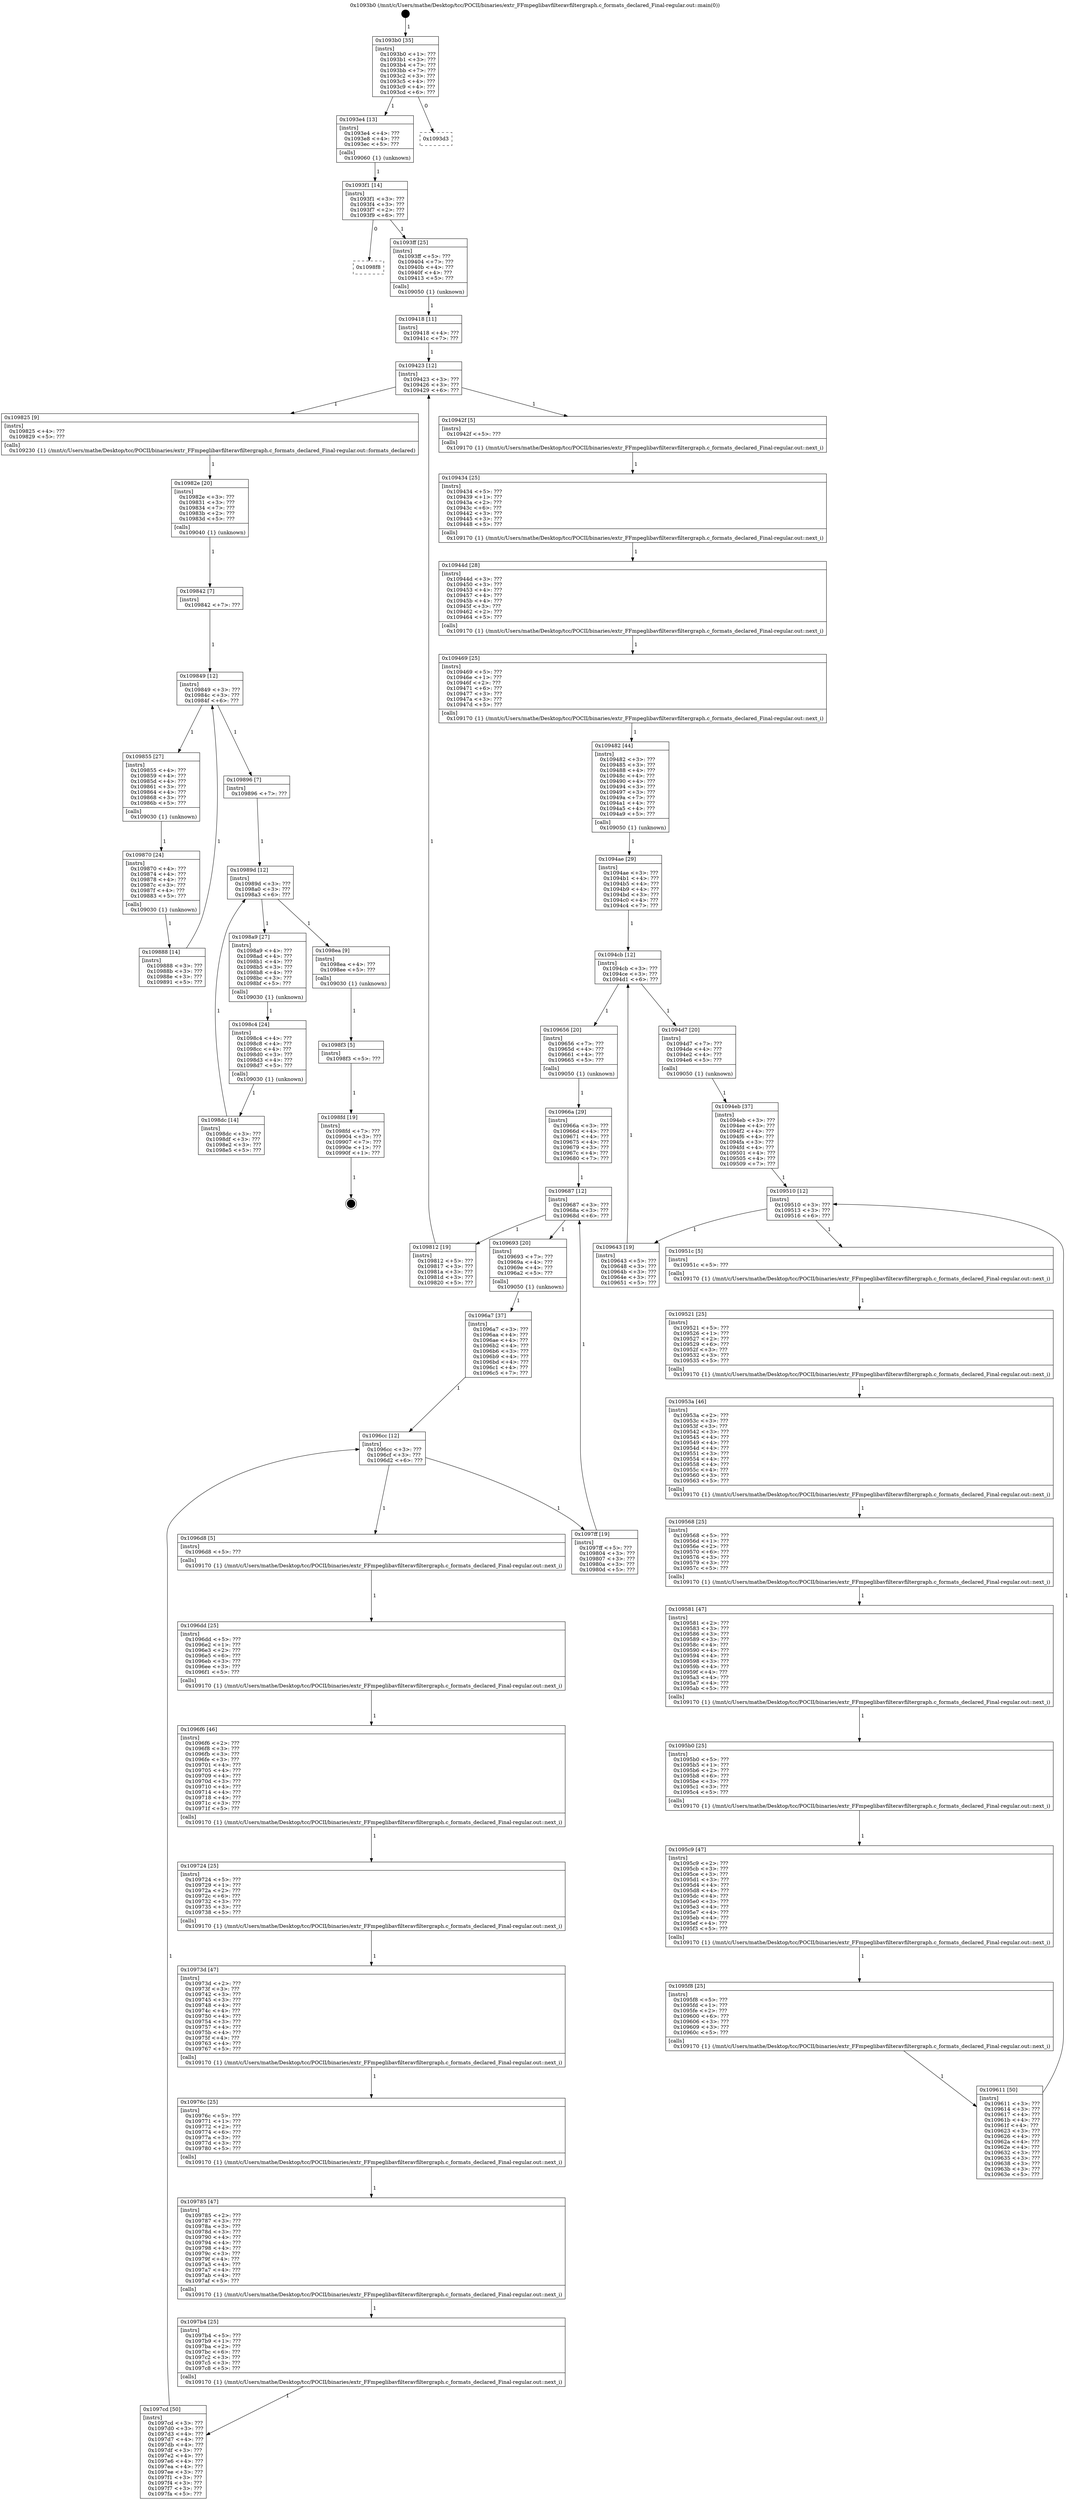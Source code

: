 digraph "0x1093b0" {
  label = "0x1093b0 (/mnt/c/Users/mathe/Desktop/tcc/POCII/binaries/extr_FFmpeglibavfilteravfiltergraph.c_formats_declared_Final-regular.out::main(0))"
  labelloc = "t"
  node[shape=record]

  Entry [label="",width=0.3,height=0.3,shape=circle,fillcolor=black,style=filled]
  "0x1093b0" [label="{
     0x1093b0 [35]\l
     | [instrs]\l
     &nbsp;&nbsp;0x1093b0 \<+1\>: ???\l
     &nbsp;&nbsp;0x1093b1 \<+3\>: ???\l
     &nbsp;&nbsp;0x1093b4 \<+7\>: ???\l
     &nbsp;&nbsp;0x1093bb \<+7\>: ???\l
     &nbsp;&nbsp;0x1093c2 \<+3\>: ???\l
     &nbsp;&nbsp;0x1093c5 \<+4\>: ???\l
     &nbsp;&nbsp;0x1093c9 \<+4\>: ???\l
     &nbsp;&nbsp;0x1093cd \<+6\>: ???\l
  }"]
  "0x1093e4" [label="{
     0x1093e4 [13]\l
     | [instrs]\l
     &nbsp;&nbsp;0x1093e4 \<+4\>: ???\l
     &nbsp;&nbsp;0x1093e8 \<+4\>: ???\l
     &nbsp;&nbsp;0x1093ec \<+5\>: ???\l
     | [calls]\l
     &nbsp;&nbsp;0x109060 \{1\} (unknown)\l
  }"]
  "0x1093d3" [label="{
     0x1093d3\l
  }", style=dashed]
  "0x1093f1" [label="{
     0x1093f1 [14]\l
     | [instrs]\l
     &nbsp;&nbsp;0x1093f1 \<+3\>: ???\l
     &nbsp;&nbsp;0x1093f4 \<+3\>: ???\l
     &nbsp;&nbsp;0x1093f7 \<+2\>: ???\l
     &nbsp;&nbsp;0x1093f9 \<+6\>: ???\l
  }"]
  "0x1098f8" [label="{
     0x1098f8\l
  }", style=dashed]
  "0x1093ff" [label="{
     0x1093ff [25]\l
     | [instrs]\l
     &nbsp;&nbsp;0x1093ff \<+5\>: ???\l
     &nbsp;&nbsp;0x109404 \<+7\>: ???\l
     &nbsp;&nbsp;0x10940b \<+4\>: ???\l
     &nbsp;&nbsp;0x10940f \<+4\>: ???\l
     &nbsp;&nbsp;0x109413 \<+5\>: ???\l
     | [calls]\l
     &nbsp;&nbsp;0x109050 \{1\} (unknown)\l
  }"]
  Exit [label="",width=0.3,height=0.3,shape=circle,fillcolor=black,style=filled,peripheries=2]
  "0x109423" [label="{
     0x109423 [12]\l
     | [instrs]\l
     &nbsp;&nbsp;0x109423 \<+3\>: ???\l
     &nbsp;&nbsp;0x109426 \<+3\>: ???\l
     &nbsp;&nbsp;0x109429 \<+6\>: ???\l
  }"]
  "0x109825" [label="{
     0x109825 [9]\l
     | [instrs]\l
     &nbsp;&nbsp;0x109825 \<+4\>: ???\l
     &nbsp;&nbsp;0x109829 \<+5\>: ???\l
     | [calls]\l
     &nbsp;&nbsp;0x109230 \{1\} (/mnt/c/Users/mathe/Desktop/tcc/POCII/binaries/extr_FFmpeglibavfilteravfiltergraph.c_formats_declared_Final-regular.out::formats_declared)\l
  }"]
  "0x10942f" [label="{
     0x10942f [5]\l
     | [instrs]\l
     &nbsp;&nbsp;0x10942f \<+5\>: ???\l
     | [calls]\l
     &nbsp;&nbsp;0x109170 \{1\} (/mnt/c/Users/mathe/Desktop/tcc/POCII/binaries/extr_FFmpeglibavfilteravfiltergraph.c_formats_declared_Final-regular.out::next_i)\l
  }"]
  "0x109434" [label="{
     0x109434 [25]\l
     | [instrs]\l
     &nbsp;&nbsp;0x109434 \<+5\>: ???\l
     &nbsp;&nbsp;0x109439 \<+1\>: ???\l
     &nbsp;&nbsp;0x10943a \<+2\>: ???\l
     &nbsp;&nbsp;0x10943c \<+6\>: ???\l
     &nbsp;&nbsp;0x109442 \<+3\>: ???\l
     &nbsp;&nbsp;0x109445 \<+3\>: ???\l
     &nbsp;&nbsp;0x109448 \<+5\>: ???\l
     | [calls]\l
     &nbsp;&nbsp;0x109170 \{1\} (/mnt/c/Users/mathe/Desktop/tcc/POCII/binaries/extr_FFmpeglibavfilteravfiltergraph.c_formats_declared_Final-regular.out::next_i)\l
  }"]
  "0x10944d" [label="{
     0x10944d [28]\l
     | [instrs]\l
     &nbsp;&nbsp;0x10944d \<+3\>: ???\l
     &nbsp;&nbsp;0x109450 \<+3\>: ???\l
     &nbsp;&nbsp;0x109453 \<+4\>: ???\l
     &nbsp;&nbsp;0x109457 \<+4\>: ???\l
     &nbsp;&nbsp;0x10945b \<+4\>: ???\l
     &nbsp;&nbsp;0x10945f \<+3\>: ???\l
     &nbsp;&nbsp;0x109462 \<+2\>: ???\l
     &nbsp;&nbsp;0x109464 \<+5\>: ???\l
     | [calls]\l
     &nbsp;&nbsp;0x109170 \{1\} (/mnt/c/Users/mathe/Desktop/tcc/POCII/binaries/extr_FFmpeglibavfilteravfiltergraph.c_formats_declared_Final-regular.out::next_i)\l
  }"]
  "0x109469" [label="{
     0x109469 [25]\l
     | [instrs]\l
     &nbsp;&nbsp;0x109469 \<+5\>: ???\l
     &nbsp;&nbsp;0x10946e \<+1\>: ???\l
     &nbsp;&nbsp;0x10946f \<+2\>: ???\l
     &nbsp;&nbsp;0x109471 \<+6\>: ???\l
     &nbsp;&nbsp;0x109477 \<+3\>: ???\l
     &nbsp;&nbsp;0x10947a \<+3\>: ???\l
     &nbsp;&nbsp;0x10947d \<+5\>: ???\l
     | [calls]\l
     &nbsp;&nbsp;0x109170 \{1\} (/mnt/c/Users/mathe/Desktop/tcc/POCII/binaries/extr_FFmpeglibavfilteravfiltergraph.c_formats_declared_Final-regular.out::next_i)\l
  }"]
  "0x109482" [label="{
     0x109482 [44]\l
     | [instrs]\l
     &nbsp;&nbsp;0x109482 \<+3\>: ???\l
     &nbsp;&nbsp;0x109485 \<+3\>: ???\l
     &nbsp;&nbsp;0x109488 \<+4\>: ???\l
     &nbsp;&nbsp;0x10948c \<+4\>: ???\l
     &nbsp;&nbsp;0x109490 \<+4\>: ???\l
     &nbsp;&nbsp;0x109494 \<+3\>: ???\l
     &nbsp;&nbsp;0x109497 \<+3\>: ???\l
     &nbsp;&nbsp;0x10949a \<+7\>: ???\l
     &nbsp;&nbsp;0x1094a1 \<+4\>: ???\l
     &nbsp;&nbsp;0x1094a5 \<+4\>: ???\l
     &nbsp;&nbsp;0x1094a9 \<+5\>: ???\l
     | [calls]\l
     &nbsp;&nbsp;0x109050 \{1\} (unknown)\l
  }"]
  "0x1094cb" [label="{
     0x1094cb [12]\l
     | [instrs]\l
     &nbsp;&nbsp;0x1094cb \<+3\>: ???\l
     &nbsp;&nbsp;0x1094ce \<+3\>: ???\l
     &nbsp;&nbsp;0x1094d1 \<+6\>: ???\l
  }"]
  "0x109656" [label="{
     0x109656 [20]\l
     | [instrs]\l
     &nbsp;&nbsp;0x109656 \<+7\>: ???\l
     &nbsp;&nbsp;0x10965d \<+4\>: ???\l
     &nbsp;&nbsp;0x109661 \<+4\>: ???\l
     &nbsp;&nbsp;0x109665 \<+5\>: ???\l
     | [calls]\l
     &nbsp;&nbsp;0x109050 \{1\} (unknown)\l
  }"]
  "0x1094d7" [label="{
     0x1094d7 [20]\l
     | [instrs]\l
     &nbsp;&nbsp;0x1094d7 \<+7\>: ???\l
     &nbsp;&nbsp;0x1094de \<+4\>: ???\l
     &nbsp;&nbsp;0x1094e2 \<+4\>: ???\l
     &nbsp;&nbsp;0x1094e6 \<+5\>: ???\l
     | [calls]\l
     &nbsp;&nbsp;0x109050 \{1\} (unknown)\l
  }"]
  "0x109510" [label="{
     0x109510 [12]\l
     | [instrs]\l
     &nbsp;&nbsp;0x109510 \<+3\>: ???\l
     &nbsp;&nbsp;0x109513 \<+3\>: ???\l
     &nbsp;&nbsp;0x109516 \<+6\>: ???\l
  }"]
  "0x109643" [label="{
     0x109643 [19]\l
     | [instrs]\l
     &nbsp;&nbsp;0x109643 \<+5\>: ???\l
     &nbsp;&nbsp;0x109648 \<+3\>: ???\l
     &nbsp;&nbsp;0x10964b \<+3\>: ???\l
     &nbsp;&nbsp;0x10964e \<+3\>: ???\l
     &nbsp;&nbsp;0x109651 \<+5\>: ???\l
  }"]
  "0x10951c" [label="{
     0x10951c [5]\l
     | [instrs]\l
     &nbsp;&nbsp;0x10951c \<+5\>: ???\l
     | [calls]\l
     &nbsp;&nbsp;0x109170 \{1\} (/mnt/c/Users/mathe/Desktop/tcc/POCII/binaries/extr_FFmpeglibavfilteravfiltergraph.c_formats_declared_Final-regular.out::next_i)\l
  }"]
  "0x109521" [label="{
     0x109521 [25]\l
     | [instrs]\l
     &nbsp;&nbsp;0x109521 \<+5\>: ???\l
     &nbsp;&nbsp;0x109526 \<+1\>: ???\l
     &nbsp;&nbsp;0x109527 \<+2\>: ???\l
     &nbsp;&nbsp;0x109529 \<+6\>: ???\l
     &nbsp;&nbsp;0x10952f \<+3\>: ???\l
     &nbsp;&nbsp;0x109532 \<+3\>: ???\l
     &nbsp;&nbsp;0x109535 \<+5\>: ???\l
     | [calls]\l
     &nbsp;&nbsp;0x109170 \{1\} (/mnt/c/Users/mathe/Desktop/tcc/POCII/binaries/extr_FFmpeglibavfilteravfiltergraph.c_formats_declared_Final-regular.out::next_i)\l
  }"]
  "0x10953a" [label="{
     0x10953a [46]\l
     | [instrs]\l
     &nbsp;&nbsp;0x10953a \<+2\>: ???\l
     &nbsp;&nbsp;0x10953c \<+3\>: ???\l
     &nbsp;&nbsp;0x10953f \<+3\>: ???\l
     &nbsp;&nbsp;0x109542 \<+3\>: ???\l
     &nbsp;&nbsp;0x109545 \<+4\>: ???\l
     &nbsp;&nbsp;0x109549 \<+4\>: ???\l
     &nbsp;&nbsp;0x10954d \<+4\>: ???\l
     &nbsp;&nbsp;0x109551 \<+3\>: ???\l
     &nbsp;&nbsp;0x109554 \<+4\>: ???\l
     &nbsp;&nbsp;0x109558 \<+4\>: ???\l
     &nbsp;&nbsp;0x10955c \<+4\>: ???\l
     &nbsp;&nbsp;0x109560 \<+3\>: ???\l
     &nbsp;&nbsp;0x109563 \<+5\>: ???\l
     | [calls]\l
     &nbsp;&nbsp;0x109170 \{1\} (/mnt/c/Users/mathe/Desktop/tcc/POCII/binaries/extr_FFmpeglibavfilteravfiltergraph.c_formats_declared_Final-regular.out::next_i)\l
  }"]
  "0x109568" [label="{
     0x109568 [25]\l
     | [instrs]\l
     &nbsp;&nbsp;0x109568 \<+5\>: ???\l
     &nbsp;&nbsp;0x10956d \<+1\>: ???\l
     &nbsp;&nbsp;0x10956e \<+2\>: ???\l
     &nbsp;&nbsp;0x109570 \<+6\>: ???\l
     &nbsp;&nbsp;0x109576 \<+3\>: ???\l
     &nbsp;&nbsp;0x109579 \<+3\>: ???\l
     &nbsp;&nbsp;0x10957c \<+5\>: ???\l
     | [calls]\l
     &nbsp;&nbsp;0x109170 \{1\} (/mnt/c/Users/mathe/Desktop/tcc/POCII/binaries/extr_FFmpeglibavfilteravfiltergraph.c_formats_declared_Final-regular.out::next_i)\l
  }"]
  "0x109581" [label="{
     0x109581 [47]\l
     | [instrs]\l
     &nbsp;&nbsp;0x109581 \<+2\>: ???\l
     &nbsp;&nbsp;0x109583 \<+3\>: ???\l
     &nbsp;&nbsp;0x109586 \<+3\>: ???\l
     &nbsp;&nbsp;0x109589 \<+3\>: ???\l
     &nbsp;&nbsp;0x10958c \<+4\>: ???\l
     &nbsp;&nbsp;0x109590 \<+4\>: ???\l
     &nbsp;&nbsp;0x109594 \<+4\>: ???\l
     &nbsp;&nbsp;0x109598 \<+3\>: ???\l
     &nbsp;&nbsp;0x10959b \<+4\>: ???\l
     &nbsp;&nbsp;0x10959f \<+4\>: ???\l
     &nbsp;&nbsp;0x1095a3 \<+4\>: ???\l
     &nbsp;&nbsp;0x1095a7 \<+4\>: ???\l
     &nbsp;&nbsp;0x1095ab \<+5\>: ???\l
     | [calls]\l
     &nbsp;&nbsp;0x109170 \{1\} (/mnt/c/Users/mathe/Desktop/tcc/POCII/binaries/extr_FFmpeglibavfilteravfiltergraph.c_formats_declared_Final-regular.out::next_i)\l
  }"]
  "0x1095b0" [label="{
     0x1095b0 [25]\l
     | [instrs]\l
     &nbsp;&nbsp;0x1095b0 \<+5\>: ???\l
     &nbsp;&nbsp;0x1095b5 \<+1\>: ???\l
     &nbsp;&nbsp;0x1095b6 \<+2\>: ???\l
     &nbsp;&nbsp;0x1095b8 \<+6\>: ???\l
     &nbsp;&nbsp;0x1095be \<+3\>: ???\l
     &nbsp;&nbsp;0x1095c1 \<+3\>: ???\l
     &nbsp;&nbsp;0x1095c4 \<+5\>: ???\l
     | [calls]\l
     &nbsp;&nbsp;0x109170 \{1\} (/mnt/c/Users/mathe/Desktop/tcc/POCII/binaries/extr_FFmpeglibavfilteravfiltergraph.c_formats_declared_Final-regular.out::next_i)\l
  }"]
  "0x1095c9" [label="{
     0x1095c9 [47]\l
     | [instrs]\l
     &nbsp;&nbsp;0x1095c9 \<+2\>: ???\l
     &nbsp;&nbsp;0x1095cb \<+3\>: ???\l
     &nbsp;&nbsp;0x1095ce \<+3\>: ???\l
     &nbsp;&nbsp;0x1095d1 \<+3\>: ???\l
     &nbsp;&nbsp;0x1095d4 \<+4\>: ???\l
     &nbsp;&nbsp;0x1095d8 \<+4\>: ???\l
     &nbsp;&nbsp;0x1095dc \<+4\>: ???\l
     &nbsp;&nbsp;0x1095e0 \<+3\>: ???\l
     &nbsp;&nbsp;0x1095e3 \<+4\>: ???\l
     &nbsp;&nbsp;0x1095e7 \<+4\>: ???\l
     &nbsp;&nbsp;0x1095eb \<+4\>: ???\l
     &nbsp;&nbsp;0x1095ef \<+4\>: ???\l
     &nbsp;&nbsp;0x1095f3 \<+5\>: ???\l
     | [calls]\l
     &nbsp;&nbsp;0x109170 \{1\} (/mnt/c/Users/mathe/Desktop/tcc/POCII/binaries/extr_FFmpeglibavfilteravfiltergraph.c_formats_declared_Final-regular.out::next_i)\l
  }"]
  "0x1095f8" [label="{
     0x1095f8 [25]\l
     | [instrs]\l
     &nbsp;&nbsp;0x1095f8 \<+5\>: ???\l
     &nbsp;&nbsp;0x1095fd \<+1\>: ???\l
     &nbsp;&nbsp;0x1095fe \<+2\>: ???\l
     &nbsp;&nbsp;0x109600 \<+6\>: ???\l
     &nbsp;&nbsp;0x109606 \<+3\>: ???\l
     &nbsp;&nbsp;0x109609 \<+3\>: ???\l
     &nbsp;&nbsp;0x10960c \<+5\>: ???\l
     | [calls]\l
     &nbsp;&nbsp;0x109170 \{1\} (/mnt/c/Users/mathe/Desktop/tcc/POCII/binaries/extr_FFmpeglibavfilteravfiltergraph.c_formats_declared_Final-regular.out::next_i)\l
  }"]
  "0x109611" [label="{
     0x109611 [50]\l
     | [instrs]\l
     &nbsp;&nbsp;0x109611 \<+3\>: ???\l
     &nbsp;&nbsp;0x109614 \<+3\>: ???\l
     &nbsp;&nbsp;0x109617 \<+4\>: ???\l
     &nbsp;&nbsp;0x10961b \<+4\>: ???\l
     &nbsp;&nbsp;0x10961f \<+4\>: ???\l
     &nbsp;&nbsp;0x109623 \<+3\>: ???\l
     &nbsp;&nbsp;0x109626 \<+4\>: ???\l
     &nbsp;&nbsp;0x10962a \<+4\>: ???\l
     &nbsp;&nbsp;0x10962e \<+4\>: ???\l
     &nbsp;&nbsp;0x109632 \<+3\>: ???\l
     &nbsp;&nbsp;0x109635 \<+3\>: ???\l
     &nbsp;&nbsp;0x109638 \<+3\>: ???\l
     &nbsp;&nbsp;0x10963b \<+3\>: ???\l
     &nbsp;&nbsp;0x10963e \<+5\>: ???\l
  }"]
  "0x1094eb" [label="{
     0x1094eb [37]\l
     | [instrs]\l
     &nbsp;&nbsp;0x1094eb \<+3\>: ???\l
     &nbsp;&nbsp;0x1094ee \<+4\>: ???\l
     &nbsp;&nbsp;0x1094f2 \<+4\>: ???\l
     &nbsp;&nbsp;0x1094f6 \<+4\>: ???\l
     &nbsp;&nbsp;0x1094fa \<+3\>: ???\l
     &nbsp;&nbsp;0x1094fd \<+4\>: ???\l
     &nbsp;&nbsp;0x109501 \<+4\>: ???\l
     &nbsp;&nbsp;0x109505 \<+4\>: ???\l
     &nbsp;&nbsp;0x109509 \<+7\>: ???\l
  }"]
  "0x1098fd" [label="{
     0x1098fd [19]\l
     | [instrs]\l
     &nbsp;&nbsp;0x1098fd \<+7\>: ???\l
     &nbsp;&nbsp;0x109904 \<+3\>: ???\l
     &nbsp;&nbsp;0x109907 \<+7\>: ???\l
     &nbsp;&nbsp;0x10990e \<+1\>: ???\l
     &nbsp;&nbsp;0x10990f \<+1\>: ???\l
  }"]
  "0x1094ae" [label="{
     0x1094ae [29]\l
     | [instrs]\l
     &nbsp;&nbsp;0x1094ae \<+3\>: ???\l
     &nbsp;&nbsp;0x1094b1 \<+4\>: ???\l
     &nbsp;&nbsp;0x1094b5 \<+4\>: ???\l
     &nbsp;&nbsp;0x1094b9 \<+4\>: ???\l
     &nbsp;&nbsp;0x1094bd \<+3\>: ???\l
     &nbsp;&nbsp;0x1094c0 \<+4\>: ???\l
     &nbsp;&nbsp;0x1094c4 \<+7\>: ???\l
  }"]
  "0x109687" [label="{
     0x109687 [12]\l
     | [instrs]\l
     &nbsp;&nbsp;0x109687 \<+3\>: ???\l
     &nbsp;&nbsp;0x10968a \<+3\>: ???\l
     &nbsp;&nbsp;0x10968d \<+6\>: ???\l
  }"]
  "0x109812" [label="{
     0x109812 [19]\l
     | [instrs]\l
     &nbsp;&nbsp;0x109812 \<+5\>: ???\l
     &nbsp;&nbsp;0x109817 \<+3\>: ???\l
     &nbsp;&nbsp;0x10981a \<+3\>: ???\l
     &nbsp;&nbsp;0x10981d \<+3\>: ???\l
     &nbsp;&nbsp;0x109820 \<+5\>: ???\l
  }"]
  "0x109693" [label="{
     0x109693 [20]\l
     | [instrs]\l
     &nbsp;&nbsp;0x109693 \<+7\>: ???\l
     &nbsp;&nbsp;0x10969a \<+4\>: ???\l
     &nbsp;&nbsp;0x10969e \<+4\>: ???\l
     &nbsp;&nbsp;0x1096a2 \<+5\>: ???\l
     | [calls]\l
     &nbsp;&nbsp;0x109050 \{1\} (unknown)\l
  }"]
  "0x1096cc" [label="{
     0x1096cc [12]\l
     | [instrs]\l
     &nbsp;&nbsp;0x1096cc \<+3\>: ???\l
     &nbsp;&nbsp;0x1096cf \<+3\>: ???\l
     &nbsp;&nbsp;0x1096d2 \<+6\>: ???\l
  }"]
  "0x1097ff" [label="{
     0x1097ff [19]\l
     | [instrs]\l
     &nbsp;&nbsp;0x1097ff \<+5\>: ???\l
     &nbsp;&nbsp;0x109804 \<+3\>: ???\l
     &nbsp;&nbsp;0x109807 \<+3\>: ???\l
     &nbsp;&nbsp;0x10980a \<+3\>: ???\l
     &nbsp;&nbsp;0x10980d \<+5\>: ???\l
  }"]
  "0x1096d8" [label="{
     0x1096d8 [5]\l
     | [instrs]\l
     &nbsp;&nbsp;0x1096d8 \<+5\>: ???\l
     | [calls]\l
     &nbsp;&nbsp;0x109170 \{1\} (/mnt/c/Users/mathe/Desktop/tcc/POCII/binaries/extr_FFmpeglibavfilteravfiltergraph.c_formats_declared_Final-regular.out::next_i)\l
  }"]
  "0x1096dd" [label="{
     0x1096dd [25]\l
     | [instrs]\l
     &nbsp;&nbsp;0x1096dd \<+5\>: ???\l
     &nbsp;&nbsp;0x1096e2 \<+1\>: ???\l
     &nbsp;&nbsp;0x1096e3 \<+2\>: ???\l
     &nbsp;&nbsp;0x1096e5 \<+6\>: ???\l
     &nbsp;&nbsp;0x1096eb \<+3\>: ???\l
     &nbsp;&nbsp;0x1096ee \<+3\>: ???\l
     &nbsp;&nbsp;0x1096f1 \<+5\>: ???\l
     | [calls]\l
     &nbsp;&nbsp;0x109170 \{1\} (/mnt/c/Users/mathe/Desktop/tcc/POCII/binaries/extr_FFmpeglibavfilteravfiltergraph.c_formats_declared_Final-regular.out::next_i)\l
  }"]
  "0x1096f6" [label="{
     0x1096f6 [46]\l
     | [instrs]\l
     &nbsp;&nbsp;0x1096f6 \<+2\>: ???\l
     &nbsp;&nbsp;0x1096f8 \<+3\>: ???\l
     &nbsp;&nbsp;0x1096fb \<+3\>: ???\l
     &nbsp;&nbsp;0x1096fe \<+3\>: ???\l
     &nbsp;&nbsp;0x109701 \<+4\>: ???\l
     &nbsp;&nbsp;0x109705 \<+4\>: ???\l
     &nbsp;&nbsp;0x109709 \<+4\>: ???\l
     &nbsp;&nbsp;0x10970d \<+3\>: ???\l
     &nbsp;&nbsp;0x109710 \<+4\>: ???\l
     &nbsp;&nbsp;0x109714 \<+4\>: ???\l
     &nbsp;&nbsp;0x109718 \<+4\>: ???\l
     &nbsp;&nbsp;0x10971c \<+3\>: ???\l
     &nbsp;&nbsp;0x10971f \<+5\>: ???\l
     | [calls]\l
     &nbsp;&nbsp;0x109170 \{1\} (/mnt/c/Users/mathe/Desktop/tcc/POCII/binaries/extr_FFmpeglibavfilteravfiltergraph.c_formats_declared_Final-regular.out::next_i)\l
  }"]
  "0x109724" [label="{
     0x109724 [25]\l
     | [instrs]\l
     &nbsp;&nbsp;0x109724 \<+5\>: ???\l
     &nbsp;&nbsp;0x109729 \<+1\>: ???\l
     &nbsp;&nbsp;0x10972a \<+2\>: ???\l
     &nbsp;&nbsp;0x10972c \<+6\>: ???\l
     &nbsp;&nbsp;0x109732 \<+3\>: ???\l
     &nbsp;&nbsp;0x109735 \<+3\>: ???\l
     &nbsp;&nbsp;0x109738 \<+5\>: ???\l
     | [calls]\l
     &nbsp;&nbsp;0x109170 \{1\} (/mnt/c/Users/mathe/Desktop/tcc/POCII/binaries/extr_FFmpeglibavfilteravfiltergraph.c_formats_declared_Final-regular.out::next_i)\l
  }"]
  "0x10973d" [label="{
     0x10973d [47]\l
     | [instrs]\l
     &nbsp;&nbsp;0x10973d \<+2\>: ???\l
     &nbsp;&nbsp;0x10973f \<+3\>: ???\l
     &nbsp;&nbsp;0x109742 \<+3\>: ???\l
     &nbsp;&nbsp;0x109745 \<+3\>: ???\l
     &nbsp;&nbsp;0x109748 \<+4\>: ???\l
     &nbsp;&nbsp;0x10974c \<+4\>: ???\l
     &nbsp;&nbsp;0x109750 \<+4\>: ???\l
     &nbsp;&nbsp;0x109754 \<+3\>: ???\l
     &nbsp;&nbsp;0x109757 \<+4\>: ???\l
     &nbsp;&nbsp;0x10975b \<+4\>: ???\l
     &nbsp;&nbsp;0x10975f \<+4\>: ???\l
     &nbsp;&nbsp;0x109763 \<+4\>: ???\l
     &nbsp;&nbsp;0x109767 \<+5\>: ???\l
     | [calls]\l
     &nbsp;&nbsp;0x109170 \{1\} (/mnt/c/Users/mathe/Desktop/tcc/POCII/binaries/extr_FFmpeglibavfilteravfiltergraph.c_formats_declared_Final-regular.out::next_i)\l
  }"]
  "0x10976c" [label="{
     0x10976c [25]\l
     | [instrs]\l
     &nbsp;&nbsp;0x10976c \<+5\>: ???\l
     &nbsp;&nbsp;0x109771 \<+1\>: ???\l
     &nbsp;&nbsp;0x109772 \<+2\>: ???\l
     &nbsp;&nbsp;0x109774 \<+6\>: ???\l
     &nbsp;&nbsp;0x10977a \<+3\>: ???\l
     &nbsp;&nbsp;0x10977d \<+3\>: ???\l
     &nbsp;&nbsp;0x109780 \<+5\>: ???\l
     | [calls]\l
     &nbsp;&nbsp;0x109170 \{1\} (/mnt/c/Users/mathe/Desktop/tcc/POCII/binaries/extr_FFmpeglibavfilteravfiltergraph.c_formats_declared_Final-regular.out::next_i)\l
  }"]
  "0x109785" [label="{
     0x109785 [47]\l
     | [instrs]\l
     &nbsp;&nbsp;0x109785 \<+2\>: ???\l
     &nbsp;&nbsp;0x109787 \<+3\>: ???\l
     &nbsp;&nbsp;0x10978a \<+3\>: ???\l
     &nbsp;&nbsp;0x10978d \<+3\>: ???\l
     &nbsp;&nbsp;0x109790 \<+4\>: ???\l
     &nbsp;&nbsp;0x109794 \<+4\>: ???\l
     &nbsp;&nbsp;0x109798 \<+4\>: ???\l
     &nbsp;&nbsp;0x10979c \<+3\>: ???\l
     &nbsp;&nbsp;0x10979f \<+4\>: ???\l
     &nbsp;&nbsp;0x1097a3 \<+4\>: ???\l
     &nbsp;&nbsp;0x1097a7 \<+4\>: ???\l
     &nbsp;&nbsp;0x1097ab \<+4\>: ???\l
     &nbsp;&nbsp;0x1097af \<+5\>: ???\l
     | [calls]\l
     &nbsp;&nbsp;0x109170 \{1\} (/mnt/c/Users/mathe/Desktop/tcc/POCII/binaries/extr_FFmpeglibavfilteravfiltergraph.c_formats_declared_Final-regular.out::next_i)\l
  }"]
  "0x1097b4" [label="{
     0x1097b4 [25]\l
     | [instrs]\l
     &nbsp;&nbsp;0x1097b4 \<+5\>: ???\l
     &nbsp;&nbsp;0x1097b9 \<+1\>: ???\l
     &nbsp;&nbsp;0x1097ba \<+2\>: ???\l
     &nbsp;&nbsp;0x1097bc \<+6\>: ???\l
     &nbsp;&nbsp;0x1097c2 \<+3\>: ???\l
     &nbsp;&nbsp;0x1097c5 \<+3\>: ???\l
     &nbsp;&nbsp;0x1097c8 \<+5\>: ???\l
     | [calls]\l
     &nbsp;&nbsp;0x109170 \{1\} (/mnt/c/Users/mathe/Desktop/tcc/POCII/binaries/extr_FFmpeglibavfilteravfiltergraph.c_formats_declared_Final-regular.out::next_i)\l
  }"]
  "0x1097cd" [label="{
     0x1097cd [50]\l
     | [instrs]\l
     &nbsp;&nbsp;0x1097cd \<+3\>: ???\l
     &nbsp;&nbsp;0x1097d0 \<+3\>: ???\l
     &nbsp;&nbsp;0x1097d3 \<+4\>: ???\l
     &nbsp;&nbsp;0x1097d7 \<+4\>: ???\l
     &nbsp;&nbsp;0x1097db \<+4\>: ???\l
     &nbsp;&nbsp;0x1097df \<+3\>: ???\l
     &nbsp;&nbsp;0x1097e2 \<+4\>: ???\l
     &nbsp;&nbsp;0x1097e6 \<+4\>: ???\l
     &nbsp;&nbsp;0x1097ea \<+4\>: ???\l
     &nbsp;&nbsp;0x1097ee \<+3\>: ???\l
     &nbsp;&nbsp;0x1097f1 \<+3\>: ???\l
     &nbsp;&nbsp;0x1097f4 \<+3\>: ???\l
     &nbsp;&nbsp;0x1097f7 \<+3\>: ???\l
     &nbsp;&nbsp;0x1097fa \<+5\>: ???\l
  }"]
  "0x1096a7" [label="{
     0x1096a7 [37]\l
     | [instrs]\l
     &nbsp;&nbsp;0x1096a7 \<+3\>: ???\l
     &nbsp;&nbsp;0x1096aa \<+4\>: ???\l
     &nbsp;&nbsp;0x1096ae \<+4\>: ???\l
     &nbsp;&nbsp;0x1096b2 \<+4\>: ???\l
     &nbsp;&nbsp;0x1096b6 \<+3\>: ???\l
     &nbsp;&nbsp;0x1096b9 \<+4\>: ???\l
     &nbsp;&nbsp;0x1096bd \<+4\>: ???\l
     &nbsp;&nbsp;0x1096c1 \<+4\>: ???\l
     &nbsp;&nbsp;0x1096c5 \<+7\>: ???\l
  }"]
  "0x1098f3" [label="{
     0x1098f3 [5]\l
     | [instrs]\l
     &nbsp;&nbsp;0x1098f3 \<+5\>: ???\l
  }"]
  "0x10966a" [label="{
     0x10966a [29]\l
     | [instrs]\l
     &nbsp;&nbsp;0x10966a \<+3\>: ???\l
     &nbsp;&nbsp;0x10966d \<+4\>: ???\l
     &nbsp;&nbsp;0x109671 \<+4\>: ???\l
     &nbsp;&nbsp;0x109675 \<+4\>: ???\l
     &nbsp;&nbsp;0x109679 \<+3\>: ???\l
     &nbsp;&nbsp;0x10967c \<+4\>: ???\l
     &nbsp;&nbsp;0x109680 \<+7\>: ???\l
  }"]
  "0x109896" [label="{
     0x109896 [7]\l
     | [instrs]\l
     &nbsp;&nbsp;0x109896 \<+7\>: ???\l
  }"]
  "0x109418" [label="{
     0x109418 [11]\l
     | [instrs]\l
     &nbsp;&nbsp;0x109418 \<+4\>: ???\l
     &nbsp;&nbsp;0x10941c \<+7\>: ???\l
  }"]
  "0x10982e" [label="{
     0x10982e [20]\l
     | [instrs]\l
     &nbsp;&nbsp;0x10982e \<+3\>: ???\l
     &nbsp;&nbsp;0x109831 \<+3\>: ???\l
     &nbsp;&nbsp;0x109834 \<+7\>: ???\l
     &nbsp;&nbsp;0x10983b \<+2\>: ???\l
     &nbsp;&nbsp;0x10983d \<+5\>: ???\l
     | [calls]\l
     &nbsp;&nbsp;0x109040 \{1\} (unknown)\l
  }"]
  "0x109849" [label="{
     0x109849 [12]\l
     | [instrs]\l
     &nbsp;&nbsp;0x109849 \<+3\>: ???\l
     &nbsp;&nbsp;0x10984c \<+3\>: ???\l
     &nbsp;&nbsp;0x10984f \<+6\>: ???\l
  }"]
  "0x10989d" [label="{
     0x10989d [12]\l
     | [instrs]\l
     &nbsp;&nbsp;0x10989d \<+3\>: ???\l
     &nbsp;&nbsp;0x1098a0 \<+3\>: ???\l
     &nbsp;&nbsp;0x1098a3 \<+6\>: ???\l
  }"]
  "0x109855" [label="{
     0x109855 [27]\l
     | [instrs]\l
     &nbsp;&nbsp;0x109855 \<+4\>: ???\l
     &nbsp;&nbsp;0x109859 \<+4\>: ???\l
     &nbsp;&nbsp;0x10985d \<+4\>: ???\l
     &nbsp;&nbsp;0x109861 \<+3\>: ???\l
     &nbsp;&nbsp;0x109864 \<+4\>: ???\l
     &nbsp;&nbsp;0x109868 \<+3\>: ???\l
     &nbsp;&nbsp;0x10986b \<+5\>: ???\l
     | [calls]\l
     &nbsp;&nbsp;0x109030 \{1\} (unknown)\l
  }"]
  "0x109870" [label="{
     0x109870 [24]\l
     | [instrs]\l
     &nbsp;&nbsp;0x109870 \<+4\>: ???\l
     &nbsp;&nbsp;0x109874 \<+4\>: ???\l
     &nbsp;&nbsp;0x109878 \<+4\>: ???\l
     &nbsp;&nbsp;0x10987c \<+3\>: ???\l
     &nbsp;&nbsp;0x10987f \<+4\>: ???\l
     &nbsp;&nbsp;0x109883 \<+5\>: ???\l
     | [calls]\l
     &nbsp;&nbsp;0x109030 \{1\} (unknown)\l
  }"]
  "0x109888" [label="{
     0x109888 [14]\l
     | [instrs]\l
     &nbsp;&nbsp;0x109888 \<+3\>: ???\l
     &nbsp;&nbsp;0x10988b \<+3\>: ???\l
     &nbsp;&nbsp;0x10988e \<+3\>: ???\l
     &nbsp;&nbsp;0x109891 \<+5\>: ???\l
  }"]
  "0x109842" [label="{
     0x109842 [7]\l
     | [instrs]\l
     &nbsp;&nbsp;0x109842 \<+7\>: ???\l
  }"]
  "0x1098ea" [label="{
     0x1098ea [9]\l
     | [instrs]\l
     &nbsp;&nbsp;0x1098ea \<+4\>: ???\l
     &nbsp;&nbsp;0x1098ee \<+5\>: ???\l
     | [calls]\l
     &nbsp;&nbsp;0x109030 \{1\} (unknown)\l
  }"]
  "0x1098a9" [label="{
     0x1098a9 [27]\l
     | [instrs]\l
     &nbsp;&nbsp;0x1098a9 \<+4\>: ???\l
     &nbsp;&nbsp;0x1098ad \<+4\>: ???\l
     &nbsp;&nbsp;0x1098b1 \<+4\>: ???\l
     &nbsp;&nbsp;0x1098b5 \<+3\>: ???\l
     &nbsp;&nbsp;0x1098b8 \<+4\>: ???\l
     &nbsp;&nbsp;0x1098bc \<+3\>: ???\l
     &nbsp;&nbsp;0x1098bf \<+5\>: ???\l
     | [calls]\l
     &nbsp;&nbsp;0x109030 \{1\} (unknown)\l
  }"]
  "0x1098c4" [label="{
     0x1098c4 [24]\l
     | [instrs]\l
     &nbsp;&nbsp;0x1098c4 \<+4\>: ???\l
     &nbsp;&nbsp;0x1098c8 \<+4\>: ???\l
     &nbsp;&nbsp;0x1098cc \<+4\>: ???\l
     &nbsp;&nbsp;0x1098d0 \<+3\>: ???\l
     &nbsp;&nbsp;0x1098d3 \<+4\>: ???\l
     &nbsp;&nbsp;0x1098d7 \<+5\>: ???\l
     | [calls]\l
     &nbsp;&nbsp;0x109030 \{1\} (unknown)\l
  }"]
  "0x1098dc" [label="{
     0x1098dc [14]\l
     | [instrs]\l
     &nbsp;&nbsp;0x1098dc \<+3\>: ???\l
     &nbsp;&nbsp;0x1098df \<+3\>: ???\l
     &nbsp;&nbsp;0x1098e2 \<+3\>: ???\l
     &nbsp;&nbsp;0x1098e5 \<+5\>: ???\l
  }"]
  Entry -> "0x1093b0" [label=" 1"]
  "0x1093b0" -> "0x1093e4" [label=" 1"]
  "0x1093b0" -> "0x1093d3" [label=" 0"]
  "0x1093e4" -> "0x1093f1" [label=" 1"]
  "0x1093f1" -> "0x1098f8" [label=" 0"]
  "0x1093f1" -> "0x1093ff" [label=" 1"]
  "0x1098fd" -> Exit [label=" 1"]
  "0x1093ff" -> "0x109418" [label=" 1"]
  "0x109423" -> "0x109825" [label=" 1"]
  "0x109423" -> "0x10942f" [label=" 1"]
  "0x10942f" -> "0x109434" [label=" 1"]
  "0x109434" -> "0x10944d" [label=" 1"]
  "0x10944d" -> "0x109469" [label=" 1"]
  "0x109469" -> "0x109482" [label=" 1"]
  "0x109482" -> "0x1094ae" [label=" 1"]
  "0x1094cb" -> "0x109656" [label=" 1"]
  "0x1094cb" -> "0x1094d7" [label=" 1"]
  "0x1094d7" -> "0x1094eb" [label=" 1"]
  "0x109510" -> "0x109643" [label=" 1"]
  "0x109510" -> "0x10951c" [label=" 1"]
  "0x10951c" -> "0x109521" [label=" 1"]
  "0x109521" -> "0x10953a" [label=" 1"]
  "0x10953a" -> "0x109568" [label=" 1"]
  "0x109568" -> "0x109581" [label=" 1"]
  "0x109581" -> "0x1095b0" [label=" 1"]
  "0x1095b0" -> "0x1095c9" [label=" 1"]
  "0x1095c9" -> "0x1095f8" [label=" 1"]
  "0x1095f8" -> "0x109611" [label=" 1"]
  "0x1094eb" -> "0x109510" [label=" 1"]
  "0x109611" -> "0x109510" [label=" 1"]
  "0x1098f3" -> "0x1098fd" [label=" 1"]
  "0x1094ae" -> "0x1094cb" [label=" 1"]
  "0x109643" -> "0x1094cb" [label=" 1"]
  "0x109656" -> "0x10966a" [label=" 1"]
  "0x109687" -> "0x109812" [label=" 1"]
  "0x109687" -> "0x109693" [label=" 1"]
  "0x109693" -> "0x1096a7" [label=" 1"]
  "0x1096cc" -> "0x1097ff" [label=" 1"]
  "0x1096cc" -> "0x1096d8" [label=" 1"]
  "0x1096d8" -> "0x1096dd" [label=" 1"]
  "0x1096dd" -> "0x1096f6" [label=" 1"]
  "0x1096f6" -> "0x109724" [label=" 1"]
  "0x109724" -> "0x10973d" [label=" 1"]
  "0x10973d" -> "0x10976c" [label=" 1"]
  "0x10976c" -> "0x109785" [label=" 1"]
  "0x109785" -> "0x1097b4" [label=" 1"]
  "0x1097b4" -> "0x1097cd" [label=" 1"]
  "0x1096a7" -> "0x1096cc" [label=" 1"]
  "0x1097cd" -> "0x1096cc" [label=" 1"]
  "0x1098ea" -> "0x1098f3" [label=" 1"]
  "0x10966a" -> "0x109687" [label=" 1"]
  "0x1097ff" -> "0x109687" [label=" 1"]
  "0x1098dc" -> "0x10989d" [label=" 1"]
  "0x109418" -> "0x109423" [label=" 1"]
  "0x109812" -> "0x109423" [label=" 1"]
  "0x109825" -> "0x10982e" [label=" 1"]
  "0x10982e" -> "0x109842" [label=" 1"]
  "0x109849" -> "0x109896" [label=" 1"]
  "0x109849" -> "0x109855" [label=" 1"]
  "0x109855" -> "0x109870" [label=" 1"]
  "0x109870" -> "0x109888" [label=" 1"]
  "0x109842" -> "0x109849" [label=" 1"]
  "0x109888" -> "0x109849" [label=" 1"]
  "0x10989d" -> "0x1098ea" [label=" 1"]
  "0x10989d" -> "0x1098a9" [label=" 1"]
  "0x1098a9" -> "0x1098c4" [label=" 1"]
  "0x1098c4" -> "0x1098dc" [label=" 1"]
  "0x109896" -> "0x10989d" [label=" 1"]
}

